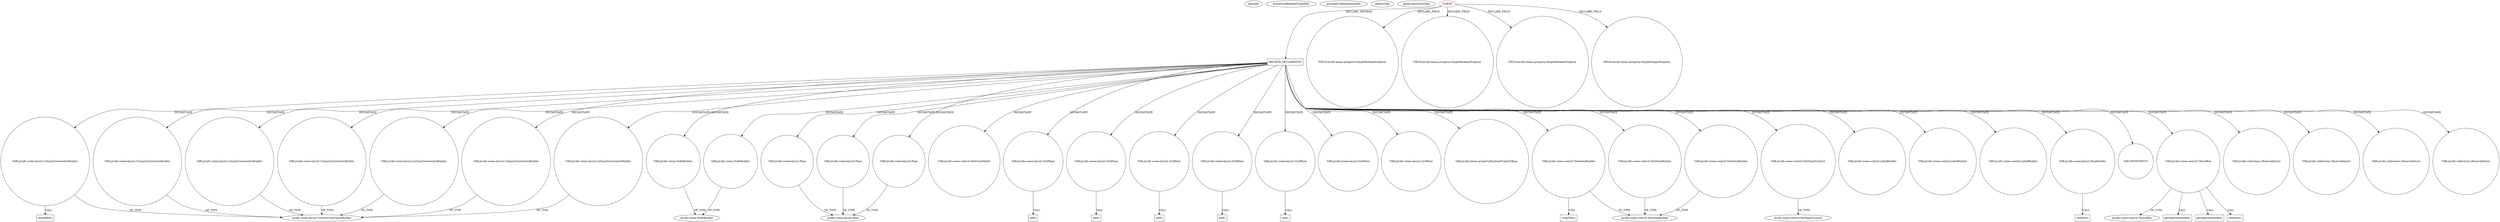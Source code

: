 digraph {
baseInfo[graphId=4304,category="pattern",isAnonymous=false,possibleRelation=false]
frameworkRelatedTypesInfo[]
possibleCollaborationsInfo[]
patternInfo[frequency=2.0,patternRootClient=0]
patternInstancesInfo[0="SaiPradeepDandem-javafx2-gradient-builder~/SaiPradeepDandem-javafx2-gradient-builder/javafx2-gradient-builder-master/src/main/java/com/javafx/gradientbuilder/application/RadialSettingsLayout.java~RadialSettingsLayout~1170",1="SaiPradeepDandem-javafx2-gradient-builder~/SaiPradeepDandem-javafx2-gradient-builder/javafx2-gradient-builder-master/src/main/java/com/javafx/gradientbuilder/application/LinearSettingsLayout.java~LinearSettingsLayout~1172"]
265[label="javafx.scene.layout.ColumnConstraintsBuilder",vertexType="FRAMEWORK_CLASS_TYPE",isFrameworkType=false]
278[label="VAR:javafx.scene.layout.ColumnConstraintsBuilder",vertexType="VARIABLE_EXPRESION",isFrameworkType=false,shape=circle]
279[label="minWidth()",vertexType="INSIDE_CALL",isFrameworkType=false,shape=box]
84[label="METHOD_DECLARATION",vertexType="CLIENT_METHOD_DECLARATION",isFrameworkType=false,shape=box]
0[label="CLIENT",vertexType="ROOT_CLIENT_CLASS_DECLARATION",isFrameworkType=false,color=red]
88[label="VAR:javafx.scene.NodeBuilder",vertexType="VARIABLE_EXPRESION",isFrameworkType=false,shape=circle]
127[label="VAR:javafx.scene.NodeBuilder",vertexType="VARIABLE_EXPRESION",isFrameworkType=false,shape=circle]
159[label="VAR:javafx.scene.layout.Pane",vertexType="VARIABLE_EXPRESION",isFrameworkType=false,shape=circle]
121[label="VAR:javafx.scene.layout.Pane",vertexType="VARIABLE_EXPRESION",isFrameworkType=false,shape=circle]
227[label="VAR:javafx.scene.layout.Pane",vertexType="VARIABLE_EXPRESION",isFrameworkType=false,shape=circle]
198[label="VAR:javafx.scene.control.SelectionModel",vertexType="VARIABLE_EXPRESION",isFrameworkType=false,shape=circle]
203[label="VAR:javafx.scene.layout.GridPane",vertexType="VARIABLE_EXPRESION",isFrameworkType=false,shape=circle]
254[label="VAR:javafx.scene.layout.GridPane",vertexType="VARIABLE_EXPRESION",isFrameworkType=false,shape=circle]
206[label="VAR:javafx.scene.layout.GridPane",vertexType="VARIABLE_EXPRESION",isFrameworkType=false,shape=circle]
230[label="VAR:javafx.scene.layout.GridPane",vertexType="VARIABLE_EXPRESION",isFrameworkType=false,shape=circle]
212[label="VAR:javafx.scene.layout.GridPane",vertexType="VARIABLE_EXPRESION",isFrameworkType=false,shape=circle]
289[label="VAR:javafx.scene.layout.GridPane",vertexType="VARIABLE_EXPRESION",isFrameworkType=false,shape=circle]
260[label="VAR:javafx.scene.layout.GridPane",vertexType="VARIABLE_EXPRESION",isFrameworkType=false,shape=circle]
145[label="VAR:javafx.beans.property.BooleanPropertyBase",vertexType="VARIABLE_EXPRESION",isFrameworkType=false,shape=circle]
100[label="VAR:javafx.scene.control.TextAreaBuilder",vertexType="VARIABLE_EXPRESION",isFrameworkType=false,shape=circle]
109[label="VAR:javafx.scene.control.TextAreaBuilder",vertexType="VARIABLE_EXPRESION",isFrameworkType=false,shape=circle]
97[label="VAR:javafx.scene.control.TextAreaBuilder",vertexType="VARIABLE_EXPRESION",isFrameworkType=false,shape=circle]
115[label="VAR:javafx.scene.control.TextInputControl",vertexType="VARIABLE_EXPRESION",isFrameworkType=false,shape=circle]
20[label="FIELD:javafx.beans.property.SimpleBooleanProperty",vertexType="FIELD_DECLARATION",isFrameworkType=false,shape=circle]
117[label="javafx.scene.control.TextInputControl",vertexType="FRAMEWORK_CLASS_TYPE",isFrameworkType=false]
22[label="FIELD:javafx.beans.property.SimpleBooleanProperty",vertexType="FIELD_DECLARATION",isFrameworkType=false,shape=circle]
18[label="FIELD:javafx.beans.property.SimpleBooleanProperty",vertexType="FIELD_DECLARATION",isFrameworkType=false,shape=circle]
124[label="VAR:javafx.scene.control.LabelBuilder",vertexType="VARIABLE_EXPRESION",isFrameworkType=false,shape=circle]
85[label="VAR:javafx.scene.control.LabelBuilder",vertexType="VARIABLE_EXPRESION",isFrameworkType=false,shape=circle]
94[label="VAR:javafx.scene.control.LabelBuilder",vertexType="VARIABLE_EXPRESION",isFrameworkType=false,shape=circle]
101[label="wrapText()",vertexType="INSIDE_CALL",isFrameworkType=false,shape=box]
255[label="add()",vertexType="INSIDE_CALL",isFrameworkType=false,shape=box]
204[label="add()",vertexType="INSIDE_CALL",isFrameworkType=false,shape=box]
231[label="add()",vertexType="INSIDE_CALL",isFrameworkType=false,shape=box]
213[label="add()",vertexType="INSIDE_CALL",isFrameworkType=false,shape=box]
207[label="add()",vertexType="INSIDE_CALL",isFrameworkType=false,shape=box]
236[label="VAR:javafx.scene.layout.PaneBuilder",vertexType="VARIABLE_EXPRESION",isFrameworkType=false,shape=circle]
237[label="children()",vertexType="INSIDE_CALL",isFrameworkType=false,shape=box]
90[label="javafx.scene.NodeBuilder",vertexType="FRAMEWORK_CLASS_TYPE",isFrameworkType=false]
149[label="VAR:ANONYMOUS",vertexType="VARIABLE_EXPRESION",isFrameworkType=false,shape=circle]
123[label="javafx.scene.layout.Pane",vertexType="FRAMEWORK_CLASS_TYPE",isFrameworkType=false]
179[label="VAR:javafx.scene.control.ChoiceBox",vertexType="VARIABLE_EXPRESION",isFrameworkType=false,shape=circle]
27[label="javafx.scene.control.ChoiceBox",vertexType="FRAMEWORK_CLASS_TYPE",isFrameworkType=false]
197[label="getSelectionModel()",vertexType="INSIDE_CALL",isFrameworkType=false,shape=box]
202[label="getSelectionModel()",vertexType="INSIDE_CALL",isFrameworkType=false,shape=box]
192[label="setItems()",vertexType="INSIDE_CALL",isFrameworkType=false,shape=box]
99[label="javafx.scene.control.TextAreaBuilder",vertexType="FRAMEWORK_CLASS_TYPE",isFrameworkType=false]
272[label="VAR:javafx.scene.layout.ColumnConstraintsBuilder",vertexType="VARIABLE_EXPRESION",isFrameworkType=false,shape=circle]
269[label="VAR:javafx.scene.layout.ColumnConstraintsBuilder",vertexType="VARIABLE_EXPRESION",isFrameworkType=false,shape=circle]
281[label="VAR:javafx.scene.layout.ColumnConstraintsBuilder",vertexType="VARIABLE_EXPRESION",isFrameworkType=false,shape=circle]
263[label="VAR:javafx.scene.layout.ColumnConstraintsBuilder",vertexType="VARIABLE_EXPRESION",isFrameworkType=false,shape=circle]
275[label="VAR:javafx.scene.layout.ColumnConstraintsBuilder",vertexType="VARIABLE_EXPRESION",isFrameworkType=false,shape=circle]
266[label="VAR:javafx.scene.layout.ColumnConstraintsBuilder",vertexType="VARIABLE_EXPRESION",isFrameworkType=false,shape=circle]
257[label="VAR:javafx.collections.ObservableList",vertexType="VARIABLE_EXPRESION",isFrameworkType=false,shape=circle]
286[label="VAR:javafx.collections.ObservableList",vertexType="VARIABLE_EXPRESION",isFrameworkType=false,shape=circle]
224[label="VAR:javafx.collections.ObservableList",vertexType="VARIABLE_EXPRESION",isFrameworkType=false,shape=circle]
135[label="VAR:javafx.collections.ObservableList",vertexType="VARIABLE_EXPRESION",isFrameworkType=false,shape=circle]
12[label="FIELD:javafx.beans.property.SimpleIntegerProperty",vertexType="FIELD_DECLARATION",isFrameworkType=false,shape=circle]
121->123[label="OF_TYPE"]
0->22[label="DECLARE_FIELD"]
84->94[label="INSTANTIATE"]
203->204[label="CALL"]
84->145[label="INSTANTIATE"]
266->265[label="OF_TYPE"]
212->213[label="CALL"]
84->135[label="INSTANTIATE"]
84->127[label="INSTANTIATE"]
0->84[label="DECLARE_METHOD"]
84->286[label="INSTANTIATE"]
84->124[label="INSTANTIATE"]
84->203[label="INSTANTIATE"]
0->20[label="DECLARE_FIELD"]
179->197[label="CALL"]
84->159[label="INSTANTIATE"]
84->179[label="INSTANTIATE"]
84->97[label="INSTANTIATE"]
254->255[label="CALL"]
278->279[label="CALL"]
84->121[label="INSTANTIATE"]
84->269[label="INSTANTIATE"]
84->224[label="INSTANTIATE"]
263->265[label="OF_TYPE"]
84->212[label="INSTANTIATE"]
159->123[label="OF_TYPE"]
236->237[label="CALL"]
84->281[label="INSTANTIATE"]
179->202[label="CALL"]
84->85[label="INSTANTIATE"]
84->266[label="INSTANTIATE"]
272->265[label="OF_TYPE"]
278->265[label="OF_TYPE"]
97->99[label="OF_TYPE"]
84->272[label="INSTANTIATE"]
84->275[label="INSTANTIATE"]
0->18[label="DECLARE_FIELD"]
109->99[label="OF_TYPE"]
84->230[label="INSTANTIATE"]
179->192[label="CALL"]
115->117[label="OF_TYPE"]
281->265[label="OF_TYPE"]
84->257[label="INSTANTIATE"]
84->100[label="INSTANTIATE"]
84->109[label="INSTANTIATE"]
100->101[label="CALL"]
84->115[label="INSTANTIATE"]
84->206[label="INSTANTIATE"]
84->88[label="INSTANTIATE"]
0->12[label="DECLARE_FIELD"]
84->236[label="INSTANTIATE"]
88->90[label="OF_TYPE"]
206->207[label="CALL"]
275->265[label="OF_TYPE"]
230->231[label="CALL"]
84->260[label="INSTANTIATE"]
84->278[label="INSTANTIATE"]
84->149[label="INSTANTIATE"]
84->289[label="INSTANTIATE"]
84->254[label="INSTANTIATE"]
227->123[label="OF_TYPE"]
127->90[label="OF_TYPE"]
100->99[label="OF_TYPE"]
179->27[label="OF_TYPE"]
84->263[label="INSTANTIATE"]
84->198[label="INSTANTIATE"]
84->227[label="INSTANTIATE"]
269->265[label="OF_TYPE"]
}
